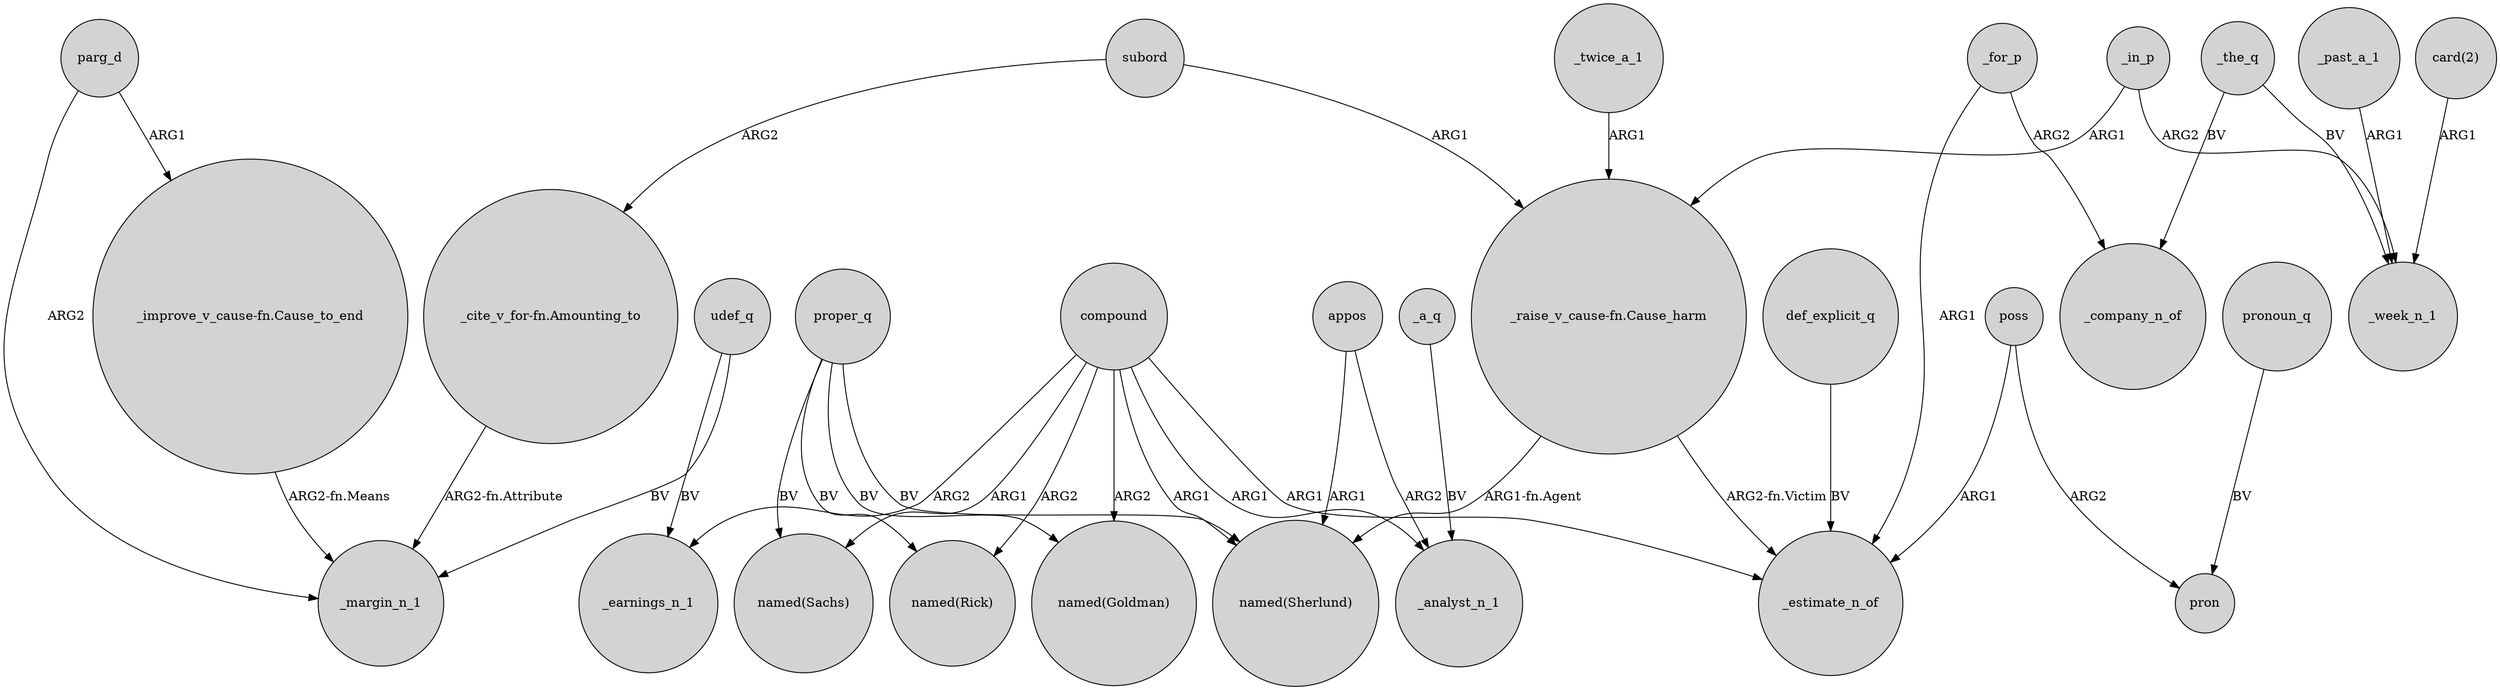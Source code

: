 digraph {
	node [shape=circle style=filled]
	parg_d -> _margin_n_1 [label=ARG2]
	_the_q -> _week_n_1 [label=BV]
	compound -> "named(Goldman)" [label=ARG2]
	def_explicit_q -> _estimate_n_of [label=BV]
	compound -> "named(Rick)" [label=ARG2]
	proper_q -> "named(Sachs)" [label=BV]
	compound -> "named(Sherlund)" [label=ARG1]
	poss -> _estimate_n_of [label=ARG1]
	compound -> "named(Sachs)" [label=ARG1]
	subord -> "_cite_v_for-fn.Amounting_to" [label=ARG2]
	"_improve_v_cause-fn.Cause_to_end" -> _margin_n_1 [label="ARG2-fn.Means"]
	_in_p -> "_raise_v_cause-fn.Cause_harm" [label=ARG1]
	udef_q -> _margin_n_1 [label=BV]
	_for_p -> _estimate_n_of [label=ARG1]
	appos -> "named(Sherlund)" [label=ARG1]
	proper_q -> "named(Goldman)" [label=BV]
	proper_q -> "named(Rick)" [label=BV]
	subord -> "_raise_v_cause-fn.Cause_harm" [label=ARG1]
	_a_q -> _analyst_n_1 [label=BV]
	compound -> _earnings_n_1 [label=ARG2]
	pronoun_q -> pron [label=BV]
	parg_d -> "_improve_v_cause-fn.Cause_to_end" [label=ARG1]
	"_raise_v_cause-fn.Cause_harm" -> _estimate_n_of [label="ARG2-fn.Victim"]
	poss -> pron [label=ARG2]
	"_cite_v_for-fn.Amounting_to" -> _margin_n_1 [label="ARG2-fn.Attribute"]
	_past_a_1 -> _week_n_1 [label=ARG1]
	udef_q -> _earnings_n_1 [label=BV]
	appos -> _analyst_n_1 [label=ARG2]
	compound -> _analyst_n_1 [label=ARG1]
	_in_p -> _week_n_1 [label=ARG2]
	proper_q -> "named(Sherlund)" [label=BV]
	compound -> _estimate_n_of [label=ARG1]
	_for_p -> _company_n_of [label=ARG2]
	_twice_a_1 -> "_raise_v_cause-fn.Cause_harm" [label=ARG1]
	"_raise_v_cause-fn.Cause_harm" -> "named(Sherlund)" [label="ARG1-fn.Agent"]
	"card(2)" -> _week_n_1 [label=ARG1]
	_the_q -> _company_n_of [label=BV]
}
